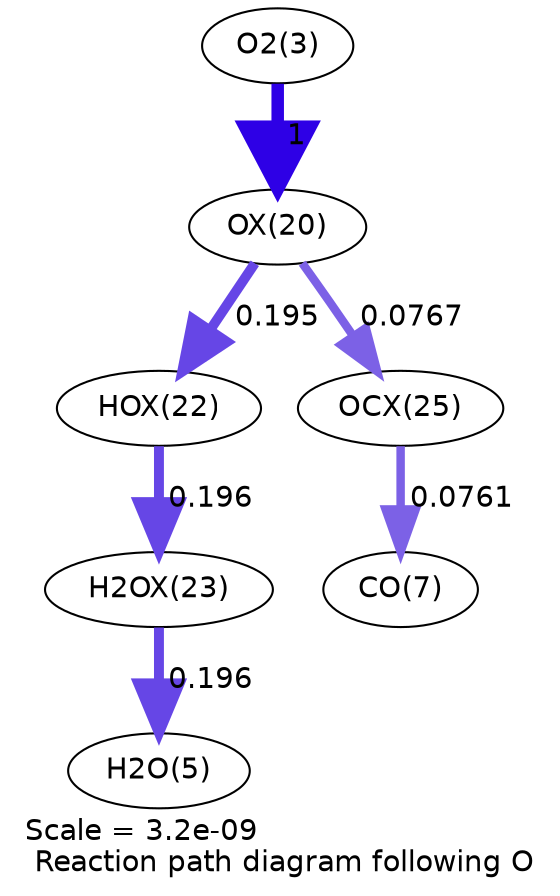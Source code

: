 digraph reaction_paths {
center=1;
s5 -> s42[fontname="Helvetica", penwidth=6, arrowsize=3, color="0.7, 1.5, 0.9"
, label=" 1"];
s42 -> s44[fontname="Helvetica", penwidth=4.77, arrowsize=2.38, color="0.7, 0.695, 0.9"
, label=" 0.195"];
s42 -> s47[fontname="Helvetica", penwidth=4.06, arrowsize=2.03, color="0.7, 0.577, 0.9"
, label=" 0.0767"];
s44 -> s45[fontname="Helvetica", penwidth=4.77, arrowsize=2.38, color="0.7, 0.696, 0.9"
, label=" 0.196"];
s45 -> s7[fontname="Helvetica", penwidth=4.77, arrowsize=2.38, color="0.7, 0.696, 0.9"
, label=" 0.196"];
s47 -> s9[fontname="Helvetica", penwidth=4.06, arrowsize=2.03, color="0.7, 0.576, 0.9"
, label=" 0.0761"];
s5 [ fontname="Helvetica", label="O2(3)"];
s7 [ fontname="Helvetica", label="H2O(5)"];
s9 [ fontname="Helvetica", label="CO(7)"];
s42 [ fontname="Helvetica", label="OX(20)"];
s44 [ fontname="Helvetica", label="HOX(22)"];
s45 [ fontname="Helvetica", label="H2OX(23)"];
s47 [ fontname="Helvetica", label="OCX(25)"];
 label = "Scale = 3.2e-09\l Reaction path diagram following O";
 fontname = "Helvetica";
}
